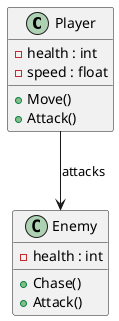 ﻿@startuml
class Player {
    - health : int
    - speed : float
    + Move()
    + Attack()
}

class Enemy {
    - health : int
    + Chase()
    + Attack()
}

Player --> Enemy : attacks
@enduml